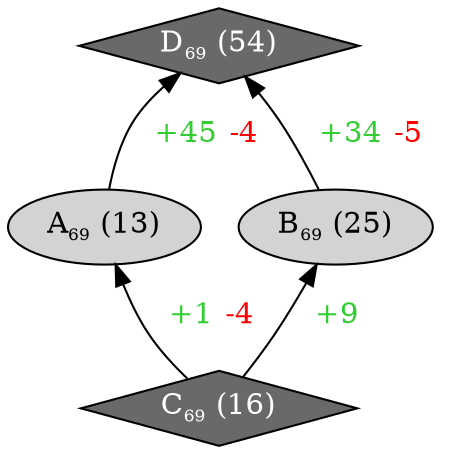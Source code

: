 digraph "CI1.C20_I29__func104__sync_ret_fcncb__CI1"{
rankdir="BT"
1 [label=<A<sub><font point-size="10">69</font></sub> (13)>, style="filled", fillcolor="lightgray"]
2 [label=<B<sub><font point-size="10">69</font></sub> (25)>, style="filled", fillcolor="lightgray"]
3 [label=<C<sub><font point-size="10">69</font></sub> (16)>, style="filled", shape="diamond", fillcolor="dimgray", fontcolor="white"]
4 [label=<D<sub><font point-size="10">69</font></sub> (54)>, style="filled", shape="diamond", fillcolor="dimgray", fontcolor="white"]
1 -> 4 [label=<  <font color="limegreen">+45</font> <font color="red">-4</font>  >]
2 -> 4 [label=<  <font color="limegreen">+34</font> <font color="red">-5</font>  >]
3 -> 1 [label=<  <font color="limegreen">+1</font> <font color="red">-4</font>  >]
3 -> 2 [label=<  <font color="limegreen">+9</font>  >]
}
